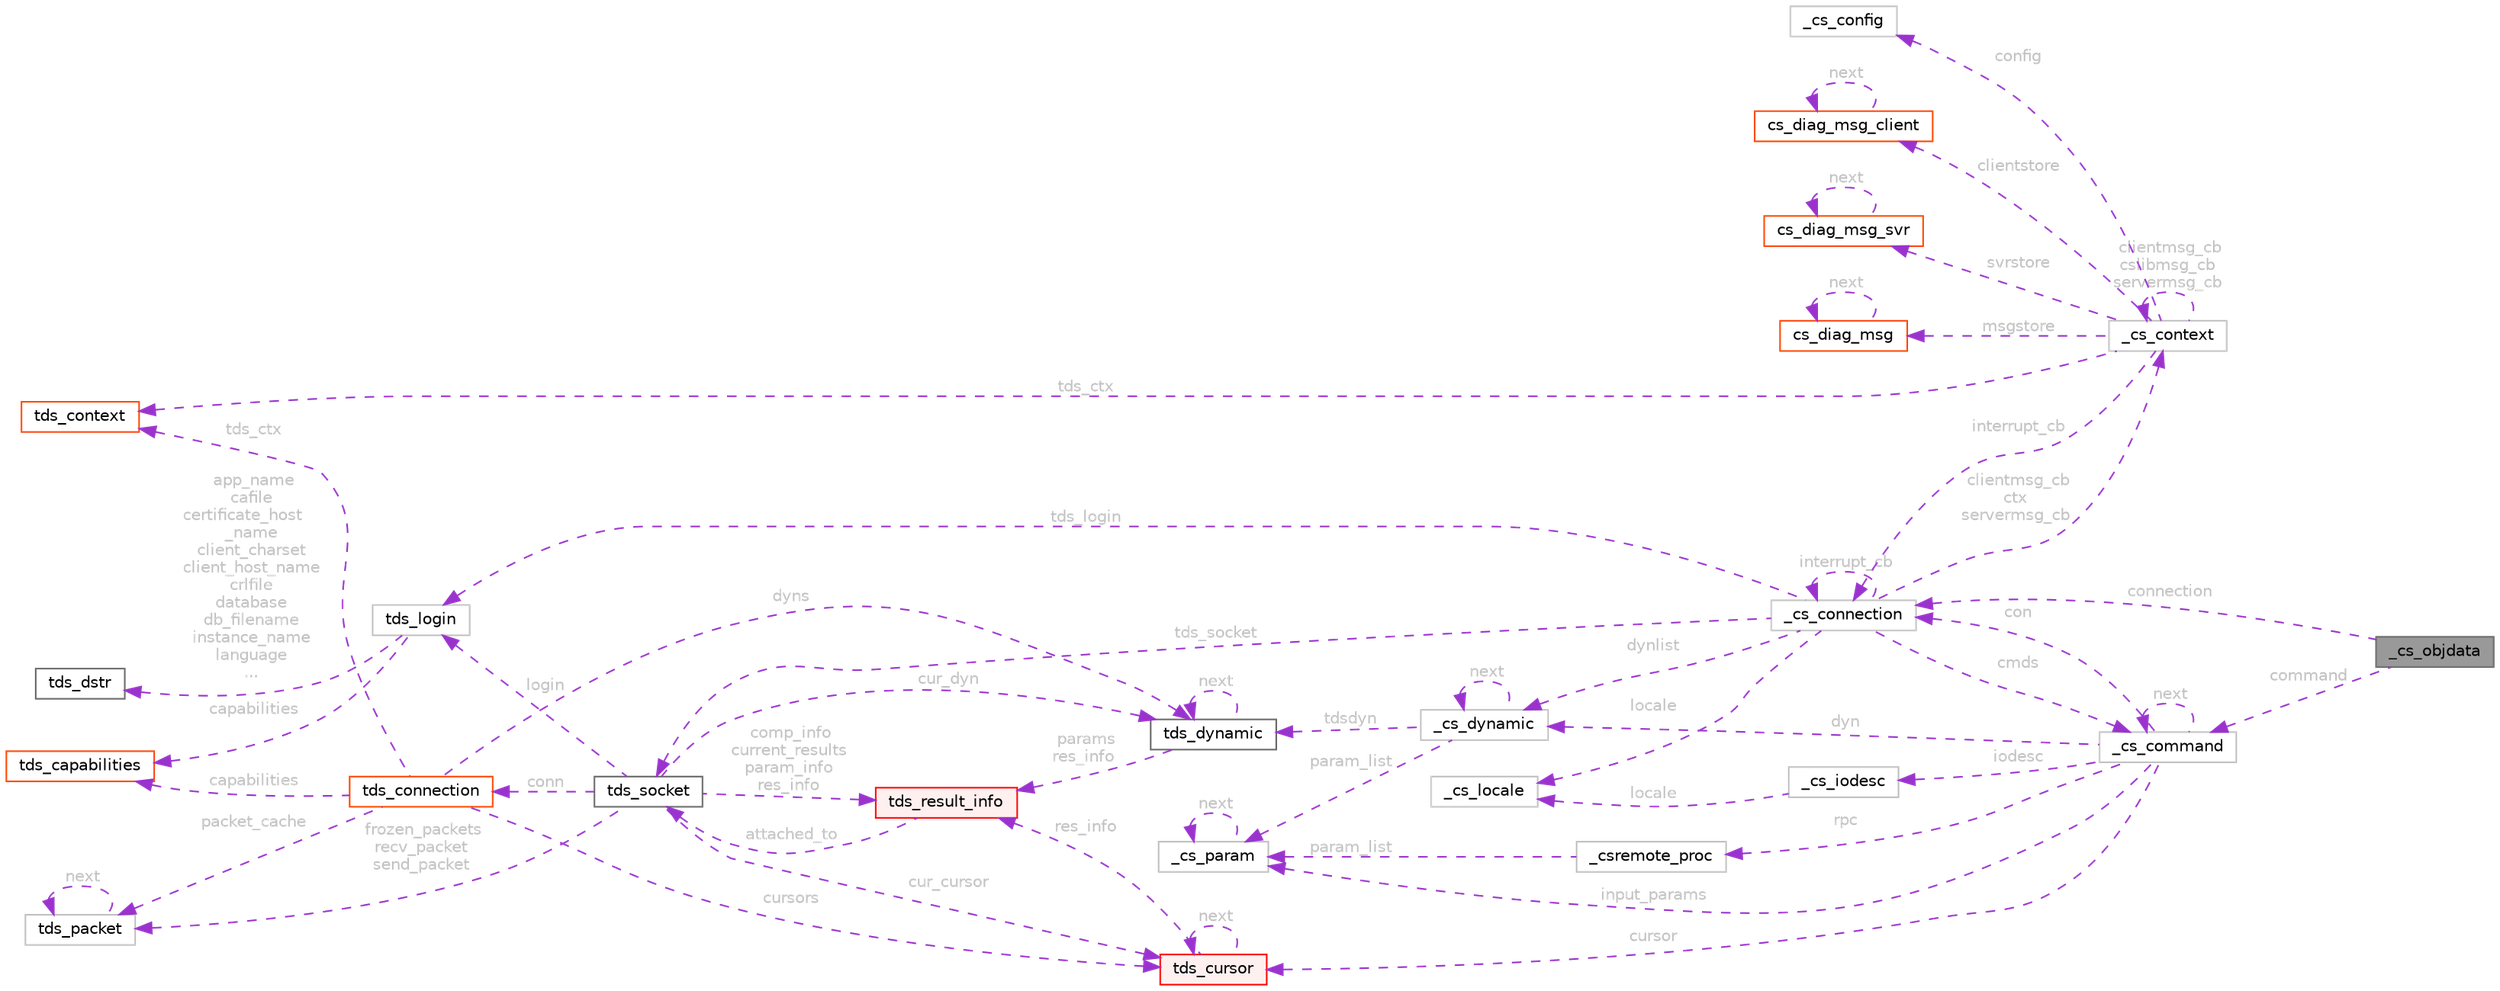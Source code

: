 digraph "_cs_objdata"
{
 // LATEX_PDF_SIZE
  bgcolor="transparent";
  edge [fontname=Helvetica,fontsize=10,labelfontname=Helvetica,labelfontsize=10];
  node [fontname=Helvetica,fontsize=10,shape=box,height=0.2,width=0.4];
  rankdir="LR";
  Node1 [id="Node000001",label="_cs_objdata",height=0.2,width=0.4,color="gray40", fillcolor="grey60", style="filled", fontcolor="black",tooltip=" "];
  Node2 -> Node1 [id="edge1_Node000001_Node000002",dir="back",color="darkorchid3",style="dashed",tooltip=" ",label=" connection",fontcolor="grey" ];
  Node2 [id="Node000002",label="_cs_connection",height=0.2,width=0.4,color="grey75", fillcolor="white", style="filled",URL="$a00934.html",tooltip=" "];
  Node3 -> Node2 [id="edge2_Node000002_Node000003",dir="back",color="darkorchid3",style="dashed",tooltip=" ",label=" clientmsg_cb\nctx\nservermsg_cb",fontcolor="grey" ];
  Node3 [id="Node000003",label="_cs_context",height=0.2,width=0.4,color="grey75", fillcolor="white", style="filled",URL="$a00926.html",tooltip=" "];
  Node4 -> Node3 [id="edge3_Node000003_Node000004",dir="back",color="darkorchid3",style="dashed",tooltip=" ",label=" clientstore",fontcolor="grey" ];
  Node4 [id="Node000004",label="cs_diag_msg_client",height=0.2,width=0.4,color="orangered", fillcolor="white", style="filled",URL="$a00894.html",tooltip=" "];
  Node4 -> Node4 [id="edge4_Node000004_Node000004",dir="back",color="darkorchid3",style="dashed",tooltip=" ",label=" next",fontcolor="grey" ];
  Node6 -> Node3 [id="edge5_Node000003_Node000006",dir="back",color="darkorchid3",style="dashed",tooltip=" ",label=" svrstore",fontcolor="grey" ];
  Node6 [id="Node000006",label="cs_diag_msg_svr",height=0.2,width=0.4,color="orangered", fillcolor="white", style="filled",URL="$a00918.html",tooltip=" "];
  Node6 -> Node6 [id="edge6_Node000006_Node000006",dir="back",color="darkorchid3",style="dashed",tooltip=" ",label=" next",fontcolor="grey" ];
  Node12 -> Node3 [id="edge7_Node000003_Node000012",dir="back",color="darkorchid3",style="dashed",tooltip=" ",label=" msgstore",fontcolor="grey" ];
  Node12 [id="Node000012",label="cs_diag_msg",height=0.2,width=0.4,color="orangered", fillcolor="white", style="filled",URL="$a00922.html",tooltip=" "];
  Node12 -> Node12 [id="edge8_Node000012_Node000012",dir="back",color="darkorchid3",style="dashed",tooltip=" ",label=" next",fontcolor="grey" ];
  Node3 -> Node3 [id="edge9_Node000003_Node000003",dir="back",color="darkorchid3",style="dashed",tooltip=" ",label=" clientmsg_cb\ncslibmsg_cb\nservermsg_cb",fontcolor="grey" ];
  Node2 -> Node3 [id="edge10_Node000003_Node000002",dir="back",color="darkorchid3",style="dashed",tooltip=" ",label=" interrupt_cb",fontcolor="grey" ];
  Node13 -> Node3 [id="edge11_Node000003_Node000013",dir="back",color="darkorchid3",style="dashed",tooltip=" ",label=" tds_ctx",fontcolor="grey" ];
  Node13 [id="Node000013",label="tds_context",height=0.2,width=0.4,color="orangered", fillcolor="white", style="filled",URL="$a01290.html",tooltip=" "];
  Node15 -> Node3 [id="edge12_Node000003_Node000015",dir="back",color="darkorchid3",style="dashed",tooltip=" ",label=" config",fontcolor="grey" ];
  Node15 [id="Node000015",label="_cs_config",height=0.2,width=0.4,color="grey75", fillcolor="white", style="filled",URL="$a00890.html",tooltip=" "];
  Node16 -> Node2 [id="edge13_Node000002_Node000016",dir="back",color="darkorchid3",style="dashed",tooltip=" ",label=" tds_login",fontcolor="grey" ];
  Node16 [id="Node000016",label="tds_login",height=0.2,width=0.4,color="grey75", fillcolor="white", style="filled",URL="$a01218.html",tooltip=" "];
  Node17 -> Node16 [id="edge14_Node000016_Node000017",dir="back",color="darkorchid3",style="dashed",tooltip=" ",label=" app_name\ncafile\ncertificate_host\l_name\nclient_charset\nclient_host_name\ncrlfile\ndatabase\ndb_filename\ninstance_name\nlanguage\n...",fontcolor="grey" ];
  Node17 [id="Node000017",label="tds_dstr",height=0.2,width=0.4,color="gray40", fillcolor="white", style="filled",URL="$a01374.html",tooltip="Structure to hold a string."];
  Node18 -> Node16 [id="edge15_Node000016_Node000018",dir="back",color="darkorchid3",style="dashed",tooltip=" ",label=" capabilities",fontcolor="grey" ];
  Node18 [id="Node000018",label="tds_capabilities",height=0.2,width=0.4,color="orangered", fillcolor="white", style="filled",URL="$a01214.html",tooltip=" "];
  Node20 -> Node2 [id="edge16_Node000002_Node000020",dir="back",color="darkorchid3",style="dashed",tooltip=" ",label=" tds_socket",fontcolor="grey" ];
  Node20 [id="Node000020",label="tds_socket",height=0.2,width=0.4,color="gray40", fillcolor="white", style="filled",URL="$a01310.html",tooltip="Information for a server connection."];
  Node21 -> Node20 [id="edge17_Node000020_Node000021",dir="back",color="darkorchid3",style="dashed",tooltip=" ",label=" conn",fontcolor="grey" ];
  Node21 [id="Node000021",label="tds_connection",height=0.2,width=0.4,color="orangered", fillcolor="white", style="filled",URL="$a01306.html",tooltip=" "];
  Node13 -> Node21 [id="edge18_Node000021_Node000013",dir="back",color="darkorchid3",style="dashed",tooltip=" ",label=" tds_ctx",fontcolor="grey" ];
  Node24 -> Node21 [id="edge19_Node000021_Node000024",dir="back",color="darkorchid3",style="dashed",tooltip=" ",label=" cursors",fontcolor="grey" ];
  Node24 [id="Node000024",label="tds_cursor",height=0.2,width=0.4,color="red", fillcolor="#FFF0F0", style="filled",URL="$a01274.html",tooltip="Holds information about a cursor."];
  Node24 -> Node24 [id="edge20_Node000024_Node000024",dir="back",color="darkorchid3",style="dashed",tooltip=" ",label=" next",fontcolor="grey" ];
  Node26 -> Node24 [id="edge21_Node000024_Node000026",dir="back",color="darkorchid3",style="dashed",tooltip=" ",label=" res_info",fontcolor="grey" ];
  Node26 [id="Node000026",label="tds_result_info",height=0.2,width=0.4,color="red", fillcolor="#FFF0F0", style="filled",URL="$a01258.html",tooltip="Hold information for any results."];
  Node20 -> Node26 [id="edge22_Node000026_Node000020",dir="back",color="darkorchid3",style="dashed",tooltip=" ",label=" attached_to",fontcolor="grey" ];
  Node34 -> Node21 [id="edge23_Node000021_Node000034",dir="back",color="darkorchid3",style="dashed",tooltip=" ",label=" dyns",fontcolor="grey" ];
  Node34 [id="Node000034",label="tds_dynamic",height=0.2,width=0.4,color="gray40", fillcolor="white", style="filled",URL="$a01282.html",tooltip="Holds information for a dynamic (also called prepared) query."];
  Node34 -> Node34 [id="edge24_Node000034_Node000034",dir="back",color="darkorchid3",style="dashed",tooltip=" ",label=" next",fontcolor="grey" ];
  Node26 -> Node34 [id="edge25_Node000034_Node000026",dir="back",color="darkorchid3",style="dashed",tooltip=" ",label=" params\nres_info",fontcolor="grey" ];
  Node18 -> Node21 [id="edge26_Node000021_Node000018",dir="back",color="darkorchid3",style="dashed",tooltip=" ",label=" capabilities",fontcolor="grey" ];
  Node35 -> Node21 [id="edge27_Node000021_Node000035",dir="back",color="darkorchid3",style="dashed",tooltip=" ",label=" packet_cache",fontcolor="grey" ];
  Node35 [id="Node000035",label="tds_packet",height=0.2,width=0.4,color="grey75", fillcolor="white", style="filled",URL="$a01298.html",tooltip=" "];
  Node35 -> Node35 [id="edge28_Node000035_Node000035",dir="back",color="darkorchid3",style="dashed",tooltip=" ",label=" next",fontcolor="grey" ];
  Node35 -> Node20 [id="edge29_Node000020_Node000035",dir="back",color="darkorchid3",style="dashed",tooltip=" ",label=" frozen_packets\nrecv_packet\nsend_packet",fontcolor="grey" ];
  Node26 -> Node20 [id="edge30_Node000020_Node000026",dir="back",color="darkorchid3",style="dashed",tooltip=" ",label=" comp_info\ncurrent_results\nparam_info\nres_info",fontcolor="grey" ];
  Node24 -> Node20 [id="edge31_Node000020_Node000024",dir="back",color="darkorchid3",style="dashed",tooltip=" ",label=" cur_cursor",fontcolor="grey" ];
  Node34 -> Node20 [id="edge32_Node000020_Node000034",dir="back",color="darkorchid3",style="dashed",tooltip=" ",label=" cur_dyn",fontcolor="grey" ];
  Node16 -> Node20 [id="edge33_Node000020_Node000016",dir="back",color="darkorchid3",style="dashed",tooltip=" ",label=" login",fontcolor="grey" ];
  Node2 -> Node2 [id="edge34_Node000002_Node000002",dir="back",color="darkorchid3",style="dashed",tooltip=" ",label=" interrupt_cb",fontcolor="grey" ];
  Node37 -> Node2 [id="edge35_Node000002_Node000037",dir="back",color="darkorchid3",style="dashed",tooltip=" ",label=" locale",fontcolor="grey" ];
  Node37 [id="Node000037",label="_cs_locale",height=0.2,width=0.4,color="grey75", fillcolor="white", style="filled",URL="$a00958.html",tooltip=" "];
  Node38 -> Node2 [id="edge36_Node000002_Node000038",dir="back",color="darkorchid3",style="dashed",tooltip=" ",label=" cmds",fontcolor="grey" ];
  Node38 [id="Node000038",label="_cs_command",height=0.2,width=0.4,color="grey75", fillcolor="white", style="filled",URL="$a00950.html",tooltip=" "];
  Node38 -> Node38 [id="edge37_Node000038_Node000038",dir="back",color="darkorchid3",style="dashed",tooltip=" ",label=" next",fontcolor="grey" ];
  Node2 -> Node38 [id="edge38_Node000038_Node000002",dir="back",color="darkorchid3",style="dashed",tooltip=" ",label=" con",fontcolor="grey" ];
  Node39 -> Node38 [id="edge39_Node000038_Node000039",dir="back",color="darkorchid3",style="dashed",tooltip=" ",label=" dyn",fontcolor="grey" ];
  Node39 [id="Node000039",label="_cs_dynamic",height=0.2,width=0.4,color="grey75", fillcolor="white", style="filled",URL="$a00946.html",tooltip=" "];
  Node39 -> Node39 [id="edge40_Node000039_Node000039",dir="back",color="darkorchid3",style="dashed",tooltip=" ",label=" next",fontcolor="grey" ];
  Node40 -> Node39 [id="edge41_Node000039_Node000040",dir="back",color="darkorchid3",style="dashed",tooltip=" ",label=" param_list",fontcolor="grey" ];
  Node40 [id="Node000040",label="_cs_param",height=0.2,width=0.4,color="grey75", fillcolor="white", style="filled",URL="$a00938.html",tooltip=" "];
  Node40 -> Node40 [id="edge42_Node000040_Node000040",dir="back",color="darkorchid3",style="dashed",tooltip=" ",label=" next",fontcolor="grey" ];
  Node34 -> Node39 [id="edge43_Node000039_Node000034",dir="back",color="darkorchid3",style="dashed",tooltip=" ",label=" tdsdyn",fontcolor="grey" ];
  Node41 -> Node38 [id="edge44_Node000038_Node000041",dir="back",color="darkorchid3",style="dashed",tooltip=" ",label=" iodesc",fontcolor="grey" ];
  Node41 [id="Node000041",label="_cs_iodesc",height=0.2,width=0.4,color="grey75", fillcolor="white", style="filled",URL="$a00854.html",tooltip=" "];
  Node37 -> Node41 [id="edge45_Node000041_Node000037",dir="back",color="darkorchid3",style="dashed",tooltip=" ",label=" locale",fontcolor="grey" ];
  Node42 -> Node38 [id="edge46_Node000038_Node000042",dir="back",color="darkorchid3",style="dashed",tooltip=" ",label=" rpc",fontcolor="grey" ];
  Node42 [id="Node000042",label="_csremote_proc",height=0.2,width=0.4,color="grey75", fillcolor="white", style="filled",URL="$a00942.html",tooltip=" "];
  Node40 -> Node42 [id="edge47_Node000042_Node000040",dir="back",color="darkorchid3",style="dashed",tooltip=" ",label=" param_list",fontcolor="grey" ];
  Node40 -> Node38 [id="edge48_Node000038_Node000040",dir="back",color="darkorchid3",style="dashed",tooltip=" ",label=" input_params",fontcolor="grey" ];
  Node24 -> Node38 [id="edge49_Node000038_Node000024",dir="back",color="darkorchid3",style="dashed",tooltip=" ",label=" cursor",fontcolor="grey" ];
  Node39 -> Node2 [id="edge50_Node000002_Node000039",dir="back",color="darkorchid3",style="dashed",tooltip=" ",label=" dynlist",fontcolor="grey" ];
  Node38 -> Node1 [id="edge51_Node000001_Node000038",dir="back",color="darkorchid3",style="dashed",tooltip=" ",label=" command",fontcolor="grey" ];
}
